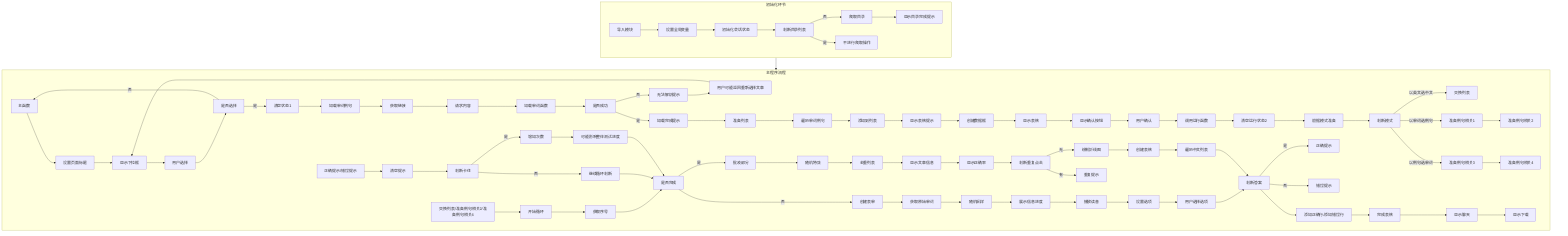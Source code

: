 graph TB
    subgraph 初始化环节
        direction LR
        导入模块 --> 设置全局变量 --> 初始化会话状态
        初始化会话状态 --> 判断目录列表
        判断目录列表 -- 否 --> 爬取目录 --> 显示目录完成提示
        判断目录列表 -- 是 --> 不进行爬取操作
    end
    subgraph 主程序流程
        主函数 --> 设置页面标题 --> 显示下拉框 --> 用户选择
        用户选择 --> 是否选择
        是否选择 -- 否 --> 主函数
        是否选择 -- 是 --> 清空状态1 --> 加载单词例句
        加载单词例句 --> 获取链接 --> 请求内容 --> 加载单词函数
        加载单词函数 --> 是否成功
        是否成功 -- 否 --> 无法解析提示 --> 可能返回选择环节["用户可能返回重新选择文章"]
        是否成功 -- 是 --> 加载完成提示 --> 准备列表
        准备列表 --> 遍历单词例句 --> 添加到列表
        添加到列表 --> 显示表格提示 --> 创建数据框 --> 显示表格
        显示表格 --> 显示确认按钮 --> 用户确认 --> 调用运行函数
        调用运行函数 --> 清空运行状态2 --> 根据模式准备
        根据模式准备 --> 判断模式
        判断模式 -- 以英文选中文 --> 交换列表
        判断模式 -- 以单词选例句 --> 准备例句相关1 --> 准备例句相关2
        判断模式 -- 以例句选单词 --> 准备例句相关3 --> 准备例句相关4
        交换列表/准备例句相关2/准备例句相关4 --> 开始循环 --> 获取序号 --> 是否完成
        是否完成 -- 否 --> 创建表单 --> 获取原始单词 --> 随机采样
        随机采样 --> 展示信息进度 --> 播放读音
        播放读音 --> 设置选项 --> 用户选择选项 --> 判断答案
        判断答案 -- 是 --> 正确提示
        判断答案 -- 否 --> 错误提示
        正确提示/错误提示 --> 清空提示 --> 判断卡住
        判断卡住 -- 是 --> 增加次数 --> 可能影响进度["可能影响整体测试进度"]
        判断卡住 -- 否 --> 继续循环判断 --> 是否完成
        是否完成 -- 是 --> 批改部分 --> 随机特效
        随机特效 --> 去重列表 --> 显示文章信息 --> 显示正确率
        显示正确率 --> 判断重复点击
        判断重复点击 -- 有 --> 重复提示
        判断重复点击 -- 无 --> 绘制折线图 --> 创建表格
        创建表格 --> 遍历中文列表 --> 判断答案 --> 添加正确行/添加错误行
        添加正确行/添加错误行 --> 完成表格 --> 显示聊天 --> 显示下载
    end
    初始化环节 --> 主程序流程
    可能返回选择环节 --> 显示下拉框
    可能影响进度 --> 是否完成